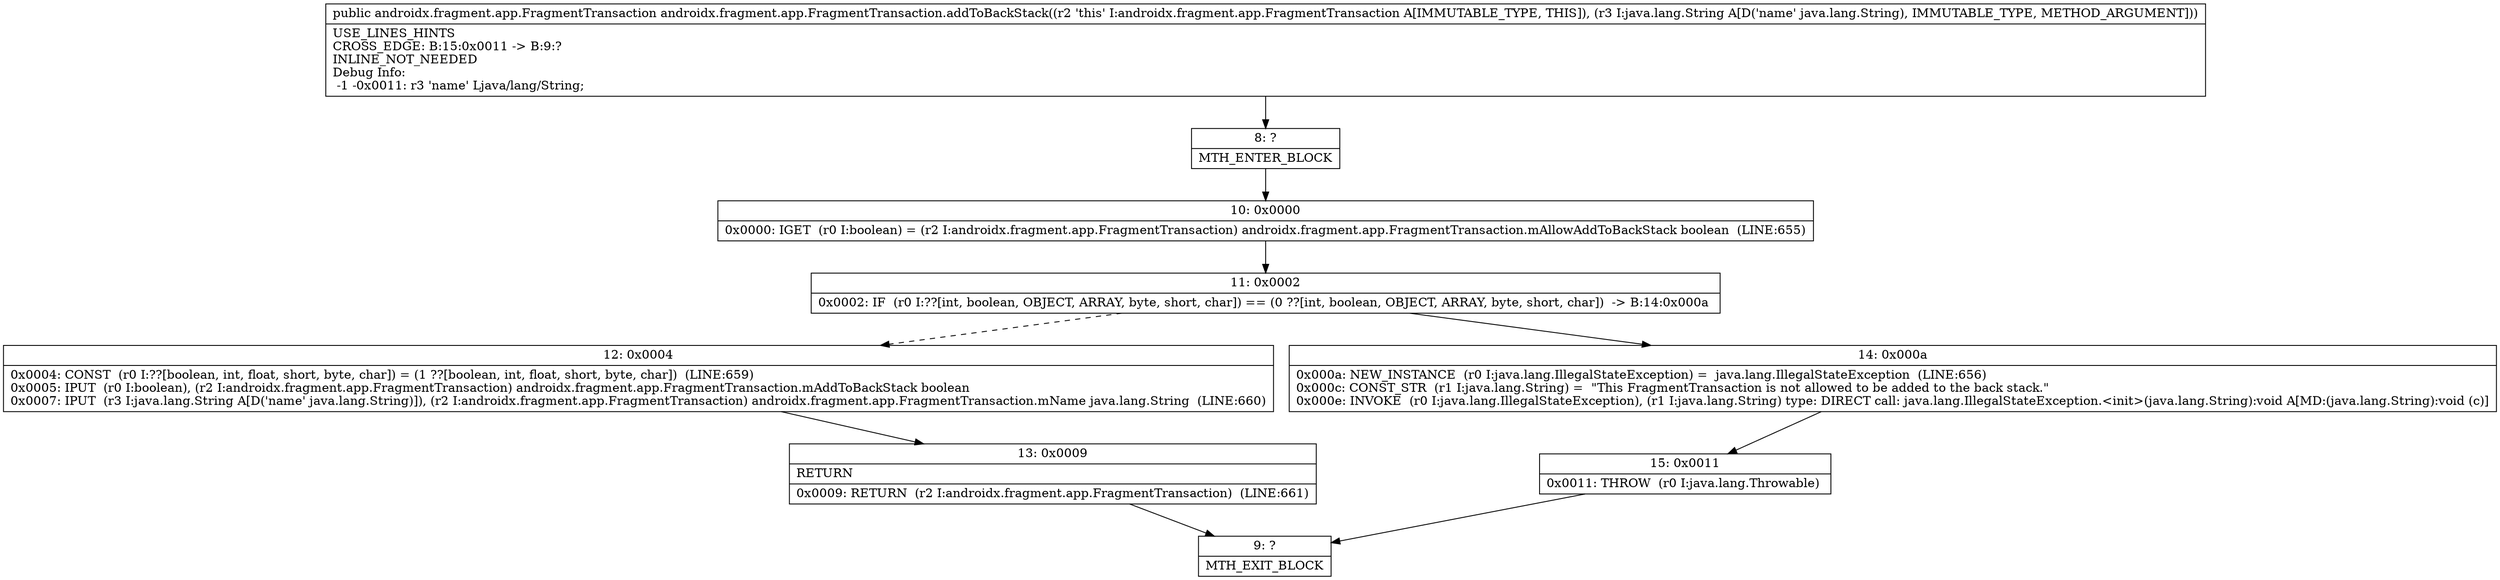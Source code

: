 digraph "CFG forandroidx.fragment.app.FragmentTransaction.addToBackStack(Ljava\/lang\/String;)Landroidx\/fragment\/app\/FragmentTransaction;" {
Node_8 [shape=record,label="{8\:\ ?|MTH_ENTER_BLOCK\l}"];
Node_10 [shape=record,label="{10\:\ 0x0000|0x0000: IGET  (r0 I:boolean) = (r2 I:androidx.fragment.app.FragmentTransaction) androidx.fragment.app.FragmentTransaction.mAllowAddToBackStack boolean  (LINE:655)\l}"];
Node_11 [shape=record,label="{11\:\ 0x0002|0x0002: IF  (r0 I:??[int, boolean, OBJECT, ARRAY, byte, short, char]) == (0 ??[int, boolean, OBJECT, ARRAY, byte, short, char])  \-\> B:14:0x000a \l}"];
Node_12 [shape=record,label="{12\:\ 0x0004|0x0004: CONST  (r0 I:??[boolean, int, float, short, byte, char]) = (1 ??[boolean, int, float, short, byte, char])  (LINE:659)\l0x0005: IPUT  (r0 I:boolean), (r2 I:androidx.fragment.app.FragmentTransaction) androidx.fragment.app.FragmentTransaction.mAddToBackStack boolean \l0x0007: IPUT  (r3 I:java.lang.String A[D('name' java.lang.String)]), (r2 I:androidx.fragment.app.FragmentTransaction) androidx.fragment.app.FragmentTransaction.mName java.lang.String  (LINE:660)\l}"];
Node_13 [shape=record,label="{13\:\ 0x0009|RETURN\l|0x0009: RETURN  (r2 I:androidx.fragment.app.FragmentTransaction)  (LINE:661)\l}"];
Node_9 [shape=record,label="{9\:\ ?|MTH_EXIT_BLOCK\l}"];
Node_14 [shape=record,label="{14\:\ 0x000a|0x000a: NEW_INSTANCE  (r0 I:java.lang.IllegalStateException) =  java.lang.IllegalStateException  (LINE:656)\l0x000c: CONST_STR  (r1 I:java.lang.String) =  \"This FragmentTransaction is not allowed to be added to the back stack.\" \l0x000e: INVOKE  (r0 I:java.lang.IllegalStateException), (r1 I:java.lang.String) type: DIRECT call: java.lang.IllegalStateException.\<init\>(java.lang.String):void A[MD:(java.lang.String):void (c)]\l}"];
Node_15 [shape=record,label="{15\:\ 0x0011|0x0011: THROW  (r0 I:java.lang.Throwable) \l}"];
MethodNode[shape=record,label="{public androidx.fragment.app.FragmentTransaction androidx.fragment.app.FragmentTransaction.addToBackStack((r2 'this' I:androidx.fragment.app.FragmentTransaction A[IMMUTABLE_TYPE, THIS]), (r3 I:java.lang.String A[D('name' java.lang.String), IMMUTABLE_TYPE, METHOD_ARGUMENT]))  | USE_LINES_HINTS\lCROSS_EDGE: B:15:0x0011 \-\> B:9:?\lINLINE_NOT_NEEDED\lDebug Info:\l  \-1 \-0x0011: r3 'name' Ljava\/lang\/String;\l}"];
MethodNode -> Node_8;Node_8 -> Node_10;
Node_10 -> Node_11;
Node_11 -> Node_12[style=dashed];
Node_11 -> Node_14;
Node_12 -> Node_13;
Node_13 -> Node_9;
Node_14 -> Node_15;
Node_15 -> Node_9;
}

